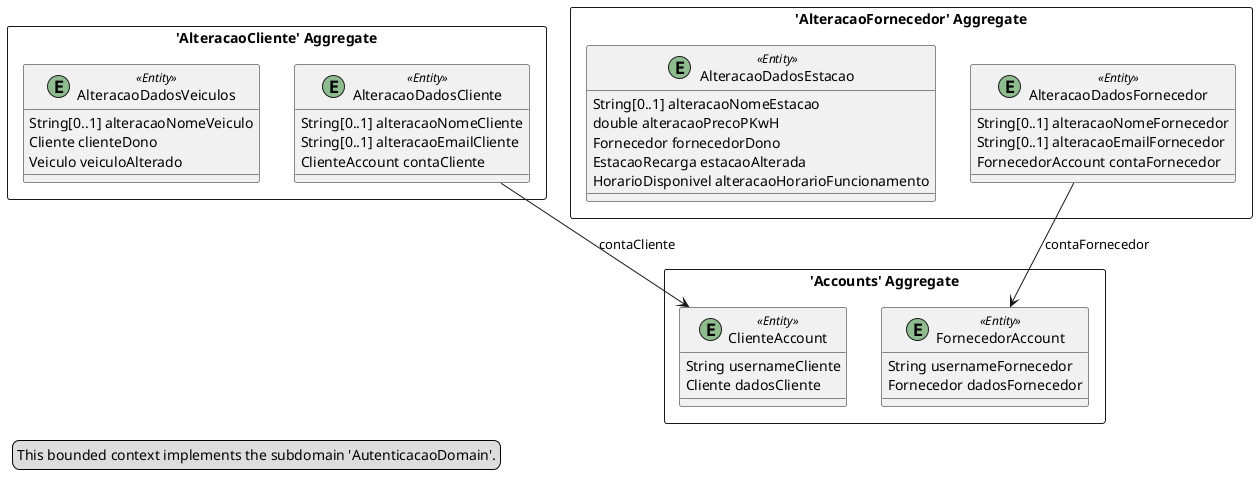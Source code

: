 @startuml

skinparam componentStyle uml2

package "'AlteracaoCliente' Aggregate" <<Rectangle>> {
	class AlteracaoDadosCliente <<(E,DarkSeaGreen) Entity>> {
		String[0..1] alteracaoNomeCliente
		String[0..1] alteracaoEmailCliente
		ClienteAccount contaCliente
	}
	class AlteracaoDadosVeiculos <<(E,DarkSeaGreen) Entity>> {
		String[0..1] alteracaoNomeVeiculo
		Cliente clienteDono
		Veiculo veiculoAlterado
	}
}
package "'AlteracaoFornecedor' Aggregate" <<Rectangle>> {
	class AlteracaoDadosFornecedor <<(E,DarkSeaGreen) Entity>> {
		String[0..1] alteracaoNomeFornecedor
		String[0..1] alteracaoEmailFornecedor
		FornecedorAccount contaFornecedor
	}
	class AlteracaoDadosEstacao <<(E,DarkSeaGreen) Entity>> {
		String[0..1] alteracaoNomeEstacao
		double alteracaoPrecoPKwH
		Fornecedor fornecedorDono
		EstacaoRecarga estacaoAlterada
		HorarioDisponivel alteracaoHorarioFuncionamento
	}
}
package "'Accounts' Aggregate" <<Rectangle>> {
	class ClienteAccount <<(E,DarkSeaGreen) Entity>> {
		String usernameCliente
		Cliente dadosCliente
	}
	class FornecedorAccount <<(E,DarkSeaGreen) Entity>> {
		String usernameFornecedor
		Fornecedor dadosFornecedor
	}
}
AlteracaoDadosFornecedor --> FornecedorAccount : contaFornecedor
AlteracaoDadosCliente --> ClienteAccount : contaCliente
legend left
  This bounded context implements the subdomain 'AutenticacaoDomain'.
end legend


@enduml
